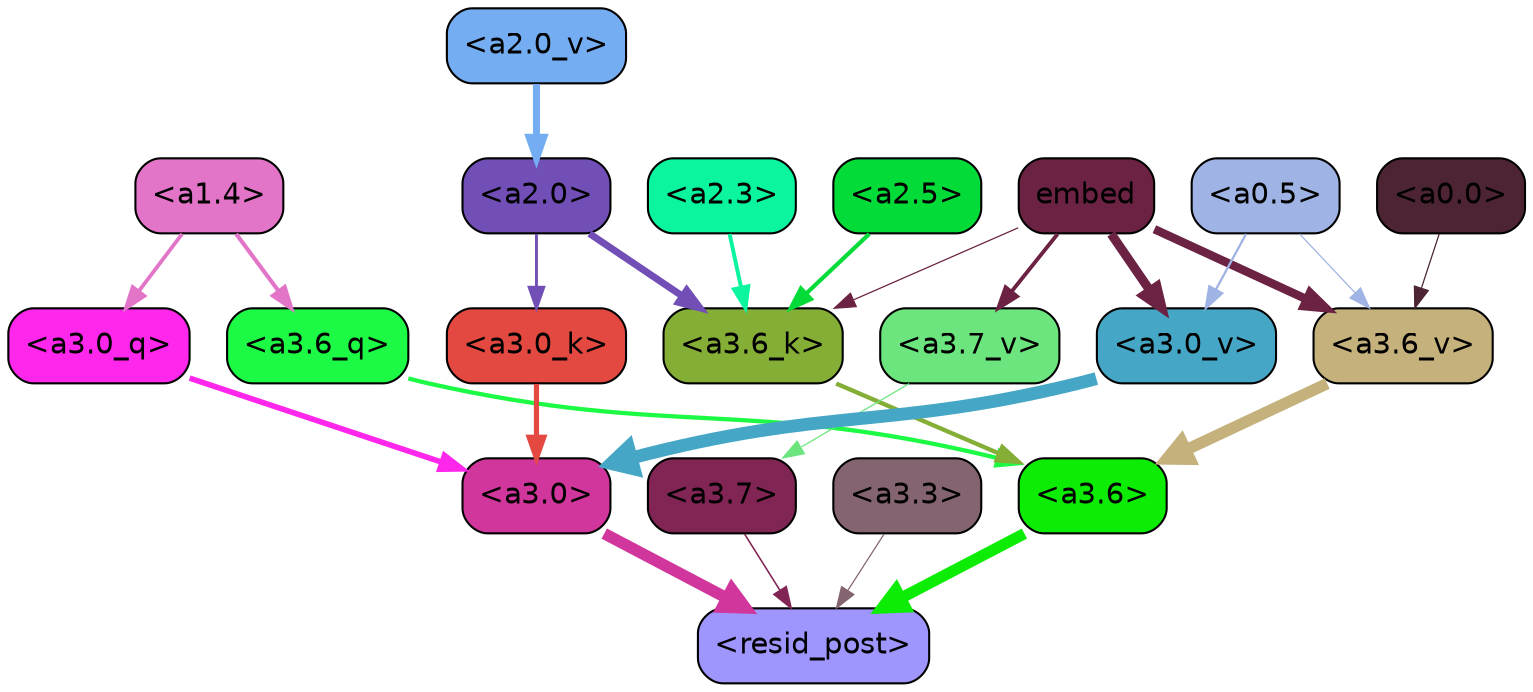 strict digraph "" {
	graph [bgcolor=transparent,
		layout=dot,
		overlap=false,
		splines=true
	];
	"<a3.7>"	[color=black,
		fillcolor="#812555",
		fontname=Helvetica,
		shape=box,
		style="filled, rounded"];
	"<resid_post>"	[color=black,
		fillcolor="#9e96fc",
		fontname=Helvetica,
		shape=box,
		style="filled, rounded"];
	"<a3.7>" -> "<resid_post>"	[color="#812555",
		penwidth=0.7595263123512268];
	"<a3.6>"	[color=black,
		fillcolor="#0dec04",
		fontname=Helvetica,
		shape=box,
		style="filled, rounded"];
	"<a3.6>" -> "<resid_post>"	[color="#0dec04",
		penwidth=5.40013587474823];
	"<a3.3>"	[color=black,
		fillcolor="#846471",
		fontname=Helvetica,
		shape=box,
		style="filled, rounded"];
	"<a3.3>" -> "<resid_post>"	[color="#846471",
		penwidth=0.6];
	"<a3.0>"	[color=black,
		fillcolor="#d0369b",
		fontname=Helvetica,
		shape=box,
		style="filled, rounded"];
	"<a3.0>" -> "<resid_post>"	[color="#d0369b",
		penwidth=5.540827631950378];
	"<a3.6_q>"	[color=black,
		fillcolor="#1dfa45",
		fontname=Helvetica,
		shape=box,
		style="filled, rounded"];
	"<a3.6_q>" -> "<a3.6>"	[color="#1dfa45",
		penwidth=2.0530722737312317];
	"<a3.0_q>"	[color=black,
		fillcolor="#fe27eb",
		fontname=Helvetica,
		shape=box,
		style="filled, rounded"];
	"<a3.0_q>" -> "<a3.0>"	[color="#fe27eb",
		penwidth=2.681713283061981];
	"<a3.6_k>"	[color=black,
		fillcolor="#85ae37",
		fontname=Helvetica,
		shape=box,
		style="filled, rounded"];
	"<a3.6_k>" -> "<a3.6>"	[color="#85ae37",
		penwidth=2.080081820487976];
	"<a3.0_k>"	[color=black,
		fillcolor="#e34940",
		fontname=Helvetica,
		shape=box,
		style="filled, rounded"];
	"<a3.0_k>" -> "<a3.0>"	[color="#e34940",
		penwidth=2.4920601844787598];
	"<a3.7_v>"	[color=black,
		fillcolor="#6de57e",
		fontname=Helvetica,
		shape=box,
		style="filled, rounded"];
	"<a3.7_v>" -> "<a3.7>"	[color="#6de57e",
		penwidth=0.6];
	"<a3.6_v>"	[color=black,
		fillcolor="#c4b17b",
		fontname=Helvetica,
		shape=box,
		style="filled, rounded"];
	"<a3.6_v>" -> "<a3.6>"	[color="#c4b17b",
		penwidth=5.522058844566345];
	"<a3.0_v>"	[color=black,
		fillcolor="#45a7c5",
		fontname=Helvetica,
		shape=box,
		style="filled, rounded"];
	"<a3.0_v>" -> "<a3.0>"	[color="#45a7c5",
		penwidth=6.184832274913788];
	"<a1.4>"	[color=black,
		fillcolor="#e375c9",
		fontname=Helvetica,
		shape=box,
		style="filled, rounded"];
	"<a1.4>" -> "<a3.6_q>"	[color="#e375c9",
		penwidth=1.9735972881317139];
	"<a1.4>" -> "<a3.0_q>"	[color="#e375c9",
		penwidth=1.8167777061462402];
	"<a2.5>"	[color=black,
		fillcolor="#03db38",
		fontname=Helvetica,
		shape=box,
		style="filled, rounded"];
	"<a2.5>" -> "<a3.6_k>"	[color="#03db38",
		penwidth=1.998626947402954];
	"<a2.3>"	[color=black,
		fillcolor="#0af59e",
		fontname=Helvetica,
		shape=box,
		style="filled, rounded"];
	"<a2.3>" -> "<a3.6_k>"	[color="#0af59e",
		penwidth=1.90748929977417];
	"<a2.0>"	[color=black,
		fillcolor="#714fb6",
		fontname=Helvetica,
		shape=box,
		style="filled, rounded"];
	"<a2.0>" -> "<a3.6_k>"	[color="#714fb6",
		penwidth=3.3549644947052];
	"<a2.0>" -> "<a3.0_k>"	[color="#714fb6",
		penwidth=1.3908889293670654];
	embed	[color=black,
		fillcolor="#6b2243",
		fontname=Helvetica,
		shape=box,
		style="filled, rounded"];
	embed -> "<a3.6_k>"	[color="#6b2243",
		penwidth=0.6];
	embed -> "<a3.7_v>"	[color="#6b2243",
		penwidth=1.8481524586677551];
	embed -> "<a3.6_v>"	[color="#6b2243",
		penwidth=4.0683629512786865];
	embed -> "<a3.0_v>"	[color="#6b2243",
		penwidth=4.396489858627319];
	"<a0.5>"	[color=black,
		fillcolor="#9fb4e4",
		fontname=Helvetica,
		shape=box,
		style="filled, rounded"];
	"<a0.5>" -> "<a3.6_v>"	[color="#9fb4e4",
		penwidth=0.6];
	"<a0.5>" -> "<a3.0_v>"	[color="#9fb4e4",
		penwidth=1.0967135429382324];
	"<a0.0>"	[color=black,
		fillcolor="#4c2434",
		fontname=Helvetica,
		shape=box,
		style="filled, rounded"];
	"<a0.0>" -> "<a3.6_v>"	[color="#4c2434",
		penwidth=0.6];
	"<a2.0_v>"	[color=black,
		fillcolor="#75adf3",
		fontname=Helvetica,
		shape=box,
		style="filled, rounded"];
	"<a2.0_v>" -> "<a2.0>"	[color="#75adf3",
		penwidth=3.3640971779823303];
}
